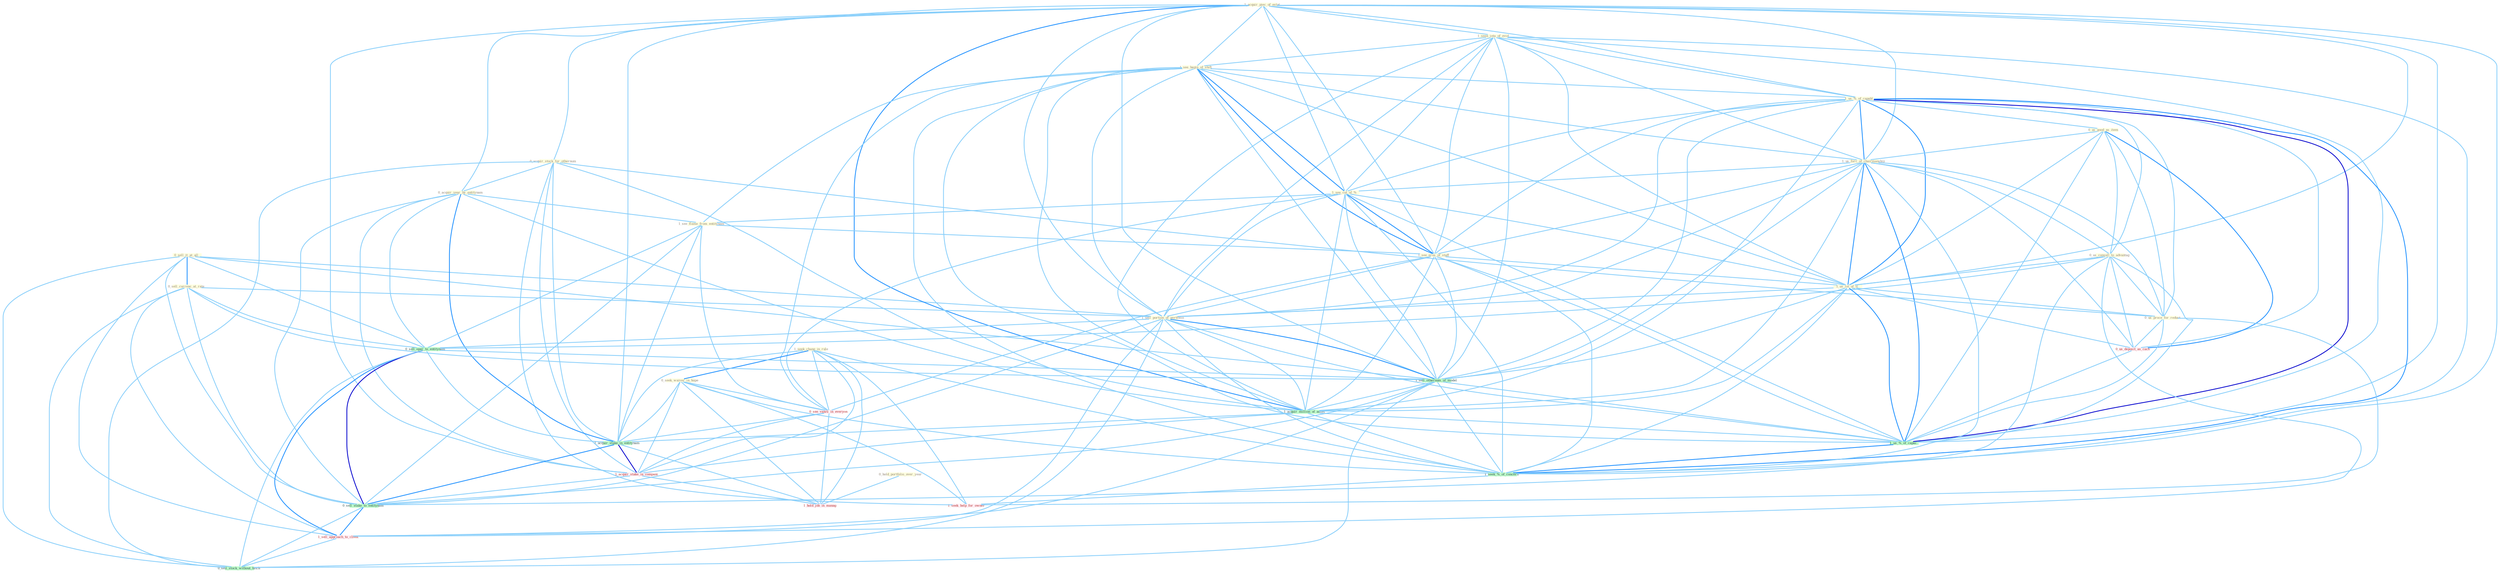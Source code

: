 Graph G{ 
    node
    [shape=polygon,style=filled,width=.5,height=.06,color="#BDFCC9",fixedsize=true,fontsize=4,
    fontcolor="#2f4f4f"];
    {node
    [color="#ffffe0", fontcolor="#8b7d6b"] "0_sell_it_at_all " "1_acquir_piec_of_estat " "0_acquir_stock_for_othernum " "1_seen_iota_of_evid " "1_see_begin_of_shift " "1_us_%_of_capabl " "0_acquir_year_by_entitynam " "0_us_good_as_item " "1_us_forc_of_chairmanship " "1_see_cut_of_% " "0_us_consult_to_advantag " "1_seek_chang_in_rule " "1_see_flame_from_entitynam " "1_see_eros_of_staff " "0_sell_currenc_at_rate " "1_us_lot_of_it " "0_us_proce_for_reduct " "0_seek_waiver_in_hope " "1_sell_portion_of_portfolio " "0_hold_portfolio_over_year "}
{node [color="#fff0f5", fontcolor="#b22222"] "0_see_vaniti_in_everyon " "0_us_deposit_as_cach " "1_acquir_stake_in_compani " "1_sell_approach_to_client " "1_hold_job_in_manag " "1_seek_help_for_owner "}
edge [color="#B0E2FF"];

	"0_sell_it_at_all " -- "0_sell_currenc_at_rate " [w="2", color="#1e90ff" , len=0.8];
	"0_sell_it_at_all " -- "1_sell_portion_of_portfolio " [w="1", color="#87cefa" ];
	"0_sell_it_at_all " -- "0_sell_oper_to_entitynam " [w="1", color="#87cefa" ];
	"0_sell_it_at_all " -- "1_sell_othernum_of_model " [w="1", color="#87cefa" ];
	"0_sell_it_at_all " -- "0_sell_stake_to_entitynam " [w="1", color="#87cefa" ];
	"0_sell_it_at_all " -- "1_sell_approach_to_client " [w="1", color="#87cefa" ];
	"0_sell_it_at_all " -- "0_sell_stock_without_hitch " [w="1", color="#87cefa" ];
	"1_acquir_piec_of_estat " -- "0_acquir_stock_for_othernum " [w="1", color="#87cefa" ];
	"1_acquir_piec_of_estat " -- "1_seen_iota_of_evid " [w="1", color="#87cefa" ];
	"1_acquir_piec_of_estat " -- "1_see_begin_of_shift " [w="1", color="#87cefa" ];
	"1_acquir_piec_of_estat " -- "1_us_%_of_capabl " [w="1", color="#87cefa" ];
	"1_acquir_piec_of_estat " -- "0_acquir_year_by_entitynam " [w="1", color="#87cefa" ];
	"1_acquir_piec_of_estat " -- "1_us_forc_of_chairmanship " [w="1", color="#87cefa" ];
	"1_acquir_piec_of_estat " -- "1_see_cut_of_% " [w="1", color="#87cefa" ];
	"1_acquir_piec_of_estat " -- "1_see_eros_of_staff " [w="1", color="#87cefa" ];
	"1_acquir_piec_of_estat " -- "1_us_lot_of_it " [w="1", color="#87cefa" ];
	"1_acquir_piec_of_estat " -- "1_sell_portion_of_portfolio " [w="1", color="#87cefa" ];
	"1_acquir_piec_of_estat " -- "1_sell_othernum_of_model " [w="1", color="#87cefa" ];
	"1_acquir_piec_of_estat " -- "1_acquir_million_of_asset " [w="2", color="#1e90ff" , len=0.8];
	"1_acquir_piec_of_estat " -- "1_acquir_stake_in_entitynam " [w="1", color="#87cefa" ];
	"1_acquir_piec_of_estat " -- "1_acquir_stake_in_compani " [w="1", color="#87cefa" ];
	"1_acquir_piec_of_estat " -- "1_us_%_of_capac " [w="1", color="#87cefa" ];
	"1_acquir_piec_of_estat " -- "1_seek_%_of_concern " [w="1", color="#87cefa" ];
	"0_acquir_stock_for_othernum " -- "0_acquir_year_by_entitynam " [w="1", color="#87cefa" ];
	"0_acquir_stock_for_othernum " -- "0_us_proce_for_reduct " [w="1", color="#87cefa" ];
	"0_acquir_stock_for_othernum " -- "1_acquir_million_of_asset " [w="1", color="#87cefa" ];
	"0_acquir_stock_for_othernum " -- "1_acquir_stake_in_entitynam " [w="1", color="#87cefa" ];
	"0_acquir_stock_for_othernum " -- "1_acquir_stake_in_compani " [w="1", color="#87cefa" ];
	"0_acquir_stock_for_othernum " -- "0_sell_stock_without_hitch " [w="1", color="#87cefa" ];
	"0_acquir_stock_for_othernum " -- "1_seek_help_for_owner " [w="1", color="#87cefa" ];
	"1_seen_iota_of_evid " -- "1_see_begin_of_shift " [w="1", color="#87cefa" ];
	"1_seen_iota_of_evid " -- "1_us_%_of_capabl " [w="1", color="#87cefa" ];
	"1_seen_iota_of_evid " -- "1_us_forc_of_chairmanship " [w="1", color="#87cefa" ];
	"1_seen_iota_of_evid " -- "1_see_cut_of_% " [w="1", color="#87cefa" ];
	"1_seen_iota_of_evid " -- "1_see_eros_of_staff " [w="1", color="#87cefa" ];
	"1_seen_iota_of_evid " -- "1_us_lot_of_it " [w="1", color="#87cefa" ];
	"1_seen_iota_of_evid " -- "1_sell_portion_of_portfolio " [w="1", color="#87cefa" ];
	"1_seen_iota_of_evid " -- "1_sell_othernum_of_model " [w="1", color="#87cefa" ];
	"1_seen_iota_of_evid " -- "1_acquir_million_of_asset " [w="1", color="#87cefa" ];
	"1_seen_iota_of_evid " -- "1_us_%_of_capac " [w="1", color="#87cefa" ];
	"1_seen_iota_of_evid " -- "1_seek_%_of_concern " [w="1", color="#87cefa" ];
	"1_see_begin_of_shift " -- "1_us_%_of_capabl " [w="1", color="#87cefa" ];
	"1_see_begin_of_shift " -- "1_us_forc_of_chairmanship " [w="1", color="#87cefa" ];
	"1_see_begin_of_shift " -- "1_see_cut_of_% " [w="2", color="#1e90ff" , len=0.8];
	"1_see_begin_of_shift " -- "1_see_flame_from_entitynam " [w="1", color="#87cefa" ];
	"1_see_begin_of_shift " -- "1_see_eros_of_staff " [w="2", color="#1e90ff" , len=0.8];
	"1_see_begin_of_shift " -- "1_us_lot_of_it " [w="1", color="#87cefa" ];
	"1_see_begin_of_shift " -- "1_sell_portion_of_portfolio " [w="1", color="#87cefa" ];
	"1_see_begin_of_shift " -- "1_sell_othernum_of_model " [w="1", color="#87cefa" ];
	"1_see_begin_of_shift " -- "0_see_vaniti_in_everyon " [w="1", color="#87cefa" ];
	"1_see_begin_of_shift " -- "1_acquir_million_of_asset " [w="1", color="#87cefa" ];
	"1_see_begin_of_shift " -- "1_us_%_of_capac " [w="1", color="#87cefa" ];
	"1_see_begin_of_shift " -- "1_seek_%_of_concern " [w="1", color="#87cefa" ];
	"1_us_%_of_capabl " -- "0_us_good_as_item " [w="1", color="#87cefa" ];
	"1_us_%_of_capabl " -- "1_us_forc_of_chairmanship " [w="2", color="#1e90ff" , len=0.8];
	"1_us_%_of_capabl " -- "1_see_cut_of_% " [w="1", color="#87cefa" ];
	"1_us_%_of_capabl " -- "0_us_consult_to_advantag " [w="1", color="#87cefa" ];
	"1_us_%_of_capabl " -- "1_see_eros_of_staff " [w="1", color="#87cefa" ];
	"1_us_%_of_capabl " -- "1_us_lot_of_it " [w="2", color="#1e90ff" , len=0.8];
	"1_us_%_of_capabl " -- "0_us_proce_for_reduct " [w="1", color="#87cefa" ];
	"1_us_%_of_capabl " -- "1_sell_portion_of_portfolio " [w="1", color="#87cefa" ];
	"1_us_%_of_capabl " -- "1_sell_othernum_of_model " [w="1", color="#87cefa" ];
	"1_us_%_of_capabl " -- "1_acquir_million_of_asset " [w="1", color="#87cefa" ];
	"1_us_%_of_capabl " -- "0_us_deposit_as_cach " [w="1", color="#87cefa" ];
	"1_us_%_of_capabl " -- "1_us_%_of_capac " [w="3", color="#0000cd" , len=0.6];
	"1_us_%_of_capabl " -- "1_seek_%_of_concern " [w="2", color="#1e90ff" , len=0.8];
	"0_acquir_year_by_entitynam " -- "1_see_flame_from_entitynam " [w="1", color="#87cefa" ];
	"0_acquir_year_by_entitynam " -- "0_sell_oper_to_entitynam " [w="1", color="#87cefa" ];
	"0_acquir_year_by_entitynam " -- "1_acquir_million_of_asset " [w="1", color="#87cefa" ];
	"0_acquir_year_by_entitynam " -- "1_acquir_stake_in_entitynam " [w="2", color="#1e90ff" , len=0.8];
	"0_acquir_year_by_entitynam " -- "1_acquir_stake_in_compani " [w="1", color="#87cefa" ];
	"0_acquir_year_by_entitynam " -- "0_sell_stake_to_entitynam " [w="1", color="#87cefa" ];
	"0_us_good_as_item " -- "1_us_forc_of_chairmanship " [w="1", color="#87cefa" ];
	"0_us_good_as_item " -- "0_us_consult_to_advantag " [w="1", color="#87cefa" ];
	"0_us_good_as_item " -- "1_us_lot_of_it " [w="1", color="#87cefa" ];
	"0_us_good_as_item " -- "0_us_proce_for_reduct " [w="1", color="#87cefa" ];
	"0_us_good_as_item " -- "0_us_deposit_as_cach " [w="2", color="#1e90ff" , len=0.8];
	"0_us_good_as_item " -- "1_us_%_of_capac " [w="1", color="#87cefa" ];
	"1_us_forc_of_chairmanship " -- "1_see_cut_of_% " [w="1", color="#87cefa" ];
	"1_us_forc_of_chairmanship " -- "0_us_consult_to_advantag " [w="1", color="#87cefa" ];
	"1_us_forc_of_chairmanship " -- "1_see_eros_of_staff " [w="1", color="#87cefa" ];
	"1_us_forc_of_chairmanship " -- "1_us_lot_of_it " [w="2", color="#1e90ff" , len=0.8];
	"1_us_forc_of_chairmanship " -- "0_us_proce_for_reduct " [w="1", color="#87cefa" ];
	"1_us_forc_of_chairmanship " -- "1_sell_portion_of_portfolio " [w="1", color="#87cefa" ];
	"1_us_forc_of_chairmanship " -- "1_sell_othernum_of_model " [w="1", color="#87cefa" ];
	"1_us_forc_of_chairmanship " -- "1_acquir_million_of_asset " [w="1", color="#87cefa" ];
	"1_us_forc_of_chairmanship " -- "0_us_deposit_as_cach " [w="1", color="#87cefa" ];
	"1_us_forc_of_chairmanship " -- "1_us_%_of_capac " [w="2", color="#1e90ff" , len=0.8];
	"1_us_forc_of_chairmanship " -- "1_seek_%_of_concern " [w="1", color="#87cefa" ];
	"1_see_cut_of_% " -- "1_see_flame_from_entitynam " [w="1", color="#87cefa" ];
	"1_see_cut_of_% " -- "1_see_eros_of_staff " [w="2", color="#1e90ff" , len=0.8];
	"1_see_cut_of_% " -- "1_us_lot_of_it " [w="1", color="#87cefa" ];
	"1_see_cut_of_% " -- "1_sell_portion_of_portfolio " [w="1", color="#87cefa" ];
	"1_see_cut_of_% " -- "1_sell_othernum_of_model " [w="1", color="#87cefa" ];
	"1_see_cut_of_% " -- "0_see_vaniti_in_everyon " [w="1", color="#87cefa" ];
	"1_see_cut_of_% " -- "1_acquir_million_of_asset " [w="1", color="#87cefa" ];
	"1_see_cut_of_% " -- "1_us_%_of_capac " [w="1", color="#87cefa" ];
	"1_see_cut_of_% " -- "1_seek_%_of_concern " [w="1", color="#87cefa" ];
	"0_us_consult_to_advantag " -- "1_us_lot_of_it " [w="1", color="#87cefa" ];
	"0_us_consult_to_advantag " -- "0_us_proce_for_reduct " [w="1", color="#87cefa" ];
	"0_us_consult_to_advantag " -- "0_sell_oper_to_entitynam " [w="1", color="#87cefa" ];
	"0_us_consult_to_advantag " -- "0_us_deposit_as_cach " [w="1", color="#87cefa" ];
	"0_us_consult_to_advantag " -- "0_sell_stake_to_entitynam " [w="1", color="#87cefa" ];
	"0_us_consult_to_advantag " -- "1_us_%_of_capac " [w="1", color="#87cefa" ];
	"0_us_consult_to_advantag " -- "1_sell_approach_to_client " [w="1", color="#87cefa" ];
	"1_seek_chang_in_rule " -- "0_seek_waiver_in_hope " [w="2", color="#1e90ff" , len=0.8];
	"1_seek_chang_in_rule " -- "0_see_vaniti_in_everyon " [w="1", color="#87cefa" ];
	"1_seek_chang_in_rule " -- "1_acquir_stake_in_entitynam " [w="1", color="#87cefa" ];
	"1_seek_chang_in_rule " -- "1_acquir_stake_in_compani " [w="1", color="#87cefa" ];
	"1_seek_chang_in_rule " -- "1_hold_job_in_manag " [w="1", color="#87cefa" ];
	"1_seek_chang_in_rule " -- "1_seek_%_of_concern " [w="1", color="#87cefa" ];
	"1_seek_chang_in_rule " -- "1_seek_help_for_owner " [w="1", color="#87cefa" ];
	"1_see_flame_from_entitynam " -- "1_see_eros_of_staff " [w="1", color="#87cefa" ];
	"1_see_flame_from_entitynam " -- "0_sell_oper_to_entitynam " [w="1", color="#87cefa" ];
	"1_see_flame_from_entitynam " -- "0_see_vaniti_in_everyon " [w="1", color="#87cefa" ];
	"1_see_flame_from_entitynam " -- "1_acquir_stake_in_entitynam " [w="1", color="#87cefa" ];
	"1_see_flame_from_entitynam " -- "0_sell_stake_to_entitynam " [w="1", color="#87cefa" ];
	"1_see_eros_of_staff " -- "1_us_lot_of_it " [w="1", color="#87cefa" ];
	"1_see_eros_of_staff " -- "1_sell_portion_of_portfolio " [w="1", color="#87cefa" ];
	"1_see_eros_of_staff " -- "1_sell_othernum_of_model " [w="1", color="#87cefa" ];
	"1_see_eros_of_staff " -- "0_see_vaniti_in_everyon " [w="1", color="#87cefa" ];
	"1_see_eros_of_staff " -- "1_acquir_million_of_asset " [w="1", color="#87cefa" ];
	"1_see_eros_of_staff " -- "1_us_%_of_capac " [w="1", color="#87cefa" ];
	"1_see_eros_of_staff " -- "1_seek_%_of_concern " [w="1", color="#87cefa" ];
	"0_sell_currenc_at_rate " -- "1_sell_portion_of_portfolio " [w="1", color="#87cefa" ];
	"0_sell_currenc_at_rate " -- "0_sell_oper_to_entitynam " [w="1", color="#87cefa" ];
	"0_sell_currenc_at_rate " -- "1_sell_othernum_of_model " [w="1", color="#87cefa" ];
	"0_sell_currenc_at_rate " -- "0_sell_stake_to_entitynam " [w="1", color="#87cefa" ];
	"0_sell_currenc_at_rate " -- "1_sell_approach_to_client " [w="1", color="#87cefa" ];
	"0_sell_currenc_at_rate " -- "0_sell_stock_without_hitch " [w="1", color="#87cefa" ];
	"1_us_lot_of_it " -- "0_us_proce_for_reduct " [w="1", color="#87cefa" ];
	"1_us_lot_of_it " -- "1_sell_portion_of_portfolio " [w="1", color="#87cefa" ];
	"1_us_lot_of_it " -- "1_sell_othernum_of_model " [w="1", color="#87cefa" ];
	"1_us_lot_of_it " -- "1_acquir_million_of_asset " [w="1", color="#87cefa" ];
	"1_us_lot_of_it " -- "0_us_deposit_as_cach " [w="1", color="#87cefa" ];
	"1_us_lot_of_it " -- "1_us_%_of_capac " [w="2", color="#1e90ff" , len=0.8];
	"1_us_lot_of_it " -- "1_seek_%_of_concern " [w="1", color="#87cefa" ];
	"0_us_proce_for_reduct " -- "0_us_deposit_as_cach " [w="1", color="#87cefa" ];
	"0_us_proce_for_reduct " -- "1_us_%_of_capac " [w="1", color="#87cefa" ];
	"0_us_proce_for_reduct " -- "1_seek_help_for_owner " [w="1", color="#87cefa" ];
	"0_seek_waiver_in_hope " -- "0_see_vaniti_in_everyon " [w="1", color="#87cefa" ];
	"0_seek_waiver_in_hope " -- "1_acquir_stake_in_entitynam " [w="1", color="#87cefa" ];
	"0_seek_waiver_in_hope " -- "1_acquir_stake_in_compani " [w="1", color="#87cefa" ];
	"0_seek_waiver_in_hope " -- "1_hold_job_in_manag " [w="1", color="#87cefa" ];
	"0_seek_waiver_in_hope " -- "1_seek_%_of_concern " [w="1", color="#87cefa" ];
	"0_seek_waiver_in_hope " -- "1_seek_help_for_owner " [w="1", color="#87cefa" ];
	"1_sell_portion_of_portfolio " -- "0_sell_oper_to_entitynam " [w="1", color="#87cefa" ];
	"1_sell_portion_of_portfolio " -- "1_sell_othernum_of_model " [w="2", color="#1e90ff" , len=0.8];
	"1_sell_portion_of_portfolio " -- "1_acquir_million_of_asset " [w="1", color="#87cefa" ];
	"1_sell_portion_of_portfolio " -- "0_sell_stake_to_entitynam " [w="1", color="#87cefa" ];
	"1_sell_portion_of_portfolio " -- "1_us_%_of_capac " [w="1", color="#87cefa" ];
	"1_sell_portion_of_portfolio " -- "1_sell_approach_to_client " [w="1", color="#87cefa" ];
	"1_sell_portion_of_portfolio " -- "0_sell_stock_without_hitch " [w="1", color="#87cefa" ];
	"1_sell_portion_of_portfolio " -- "1_seek_%_of_concern " [w="1", color="#87cefa" ];
	"0_hold_portfolio_over_year " -- "1_hold_job_in_manag " [w="1", color="#87cefa" ];
	"0_sell_oper_to_entitynam " -- "1_sell_othernum_of_model " [w="1", color="#87cefa" ];
	"0_sell_oper_to_entitynam " -- "1_acquir_stake_in_entitynam " [w="1", color="#87cefa" ];
	"0_sell_oper_to_entitynam " -- "0_sell_stake_to_entitynam " [w="3", color="#0000cd" , len=0.6];
	"0_sell_oper_to_entitynam " -- "1_sell_approach_to_client " [w="2", color="#1e90ff" , len=0.8];
	"0_sell_oper_to_entitynam " -- "0_sell_stock_without_hitch " [w="1", color="#87cefa" ];
	"1_sell_othernum_of_model " -- "1_acquir_million_of_asset " [w="1", color="#87cefa" ];
	"1_sell_othernum_of_model " -- "0_sell_stake_to_entitynam " [w="1", color="#87cefa" ];
	"1_sell_othernum_of_model " -- "1_us_%_of_capac " [w="1", color="#87cefa" ];
	"1_sell_othernum_of_model " -- "1_sell_approach_to_client " [w="1", color="#87cefa" ];
	"1_sell_othernum_of_model " -- "0_sell_stock_without_hitch " [w="1", color="#87cefa" ];
	"1_sell_othernum_of_model " -- "1_seek_%_of_concern " [w="1", color="#87cefa" ];
	"0_see_vaniti_in_everyon " -- "1_acquir_stake_in_entitynam " [w="1", color="#87cefa" ];
	"0_see_vaniti_in_everyon " -- "1_acquir_stake_in_compani " [w="1", color="#87cefa" ];
	"0_see_vaniti_in_everyon " -- "1_hold_job_in_manag " [w="1", color="#87cefa" ];
	"1_acquir_million_of_asset " -- "1_acquir_stake_in_entitynam " [w="1", color="#87cefa" ];
	"1_acquir_million_of_asset " -- "1_acquir_stake_in_compani " [w="1", color="#87cefa" ];
	"1_acquir_million_of_asset " -- "1_us_%_of_capac " [w="1", color="#87cefa" ];
	"1_acquir_million_of_asset " -- "1_seek_%_of_concern " [w="1", color="#87cefa" ];
	"0_us_deposit_as_cach " -- "1_us_%_of_capac " [w="1", color="#87cefa" ];
	"1_acquir_stake_in_entitynam " -- "1_acquir_stake_in_compani " [w="3", color="#0000cd" , len=0.6];
	"1_acquir_stake_in_entitynam " -- "0_sell_stake_to_entitynam " [w="2", color="#1e90ff" , len=0.8];
	"1_acquir_stake_in_entitynam " -- "1_hold_job_in_manag " [w="1", color="#87cefa" ];
	"1_acquir_stake_in_compani " -- "0_sell_stake_to_entitynam " [w="1", color="#87cefa" ];
	"1_acquir_stake_in_compani " -- "1_hold_job_in_manag " [w="1", color="#87cefa" ];
	"0_sell_stake_to_entitynam " -- "1_sell_approach_to_client " [w="2", color="#1e90ff" , len=0.8];
	"0_sell_stake_to_entitynam " -- "0_sell_stock_without_hitch " [w="1", color="#87cefa" ];
	"1_us_%_of_capac " -- "1_seek_%_of_concern " [w="2", color="#1e90ff" , len=0.8];
	"1_sell_approach_to_client " -- "0_sell_stock_without_hitch " [w="1", color="#87cefa" ];
	"1_seek_%_of_concern " -- "1_seek_help_for_owner " [w="1", color="#87cefa" ];
}